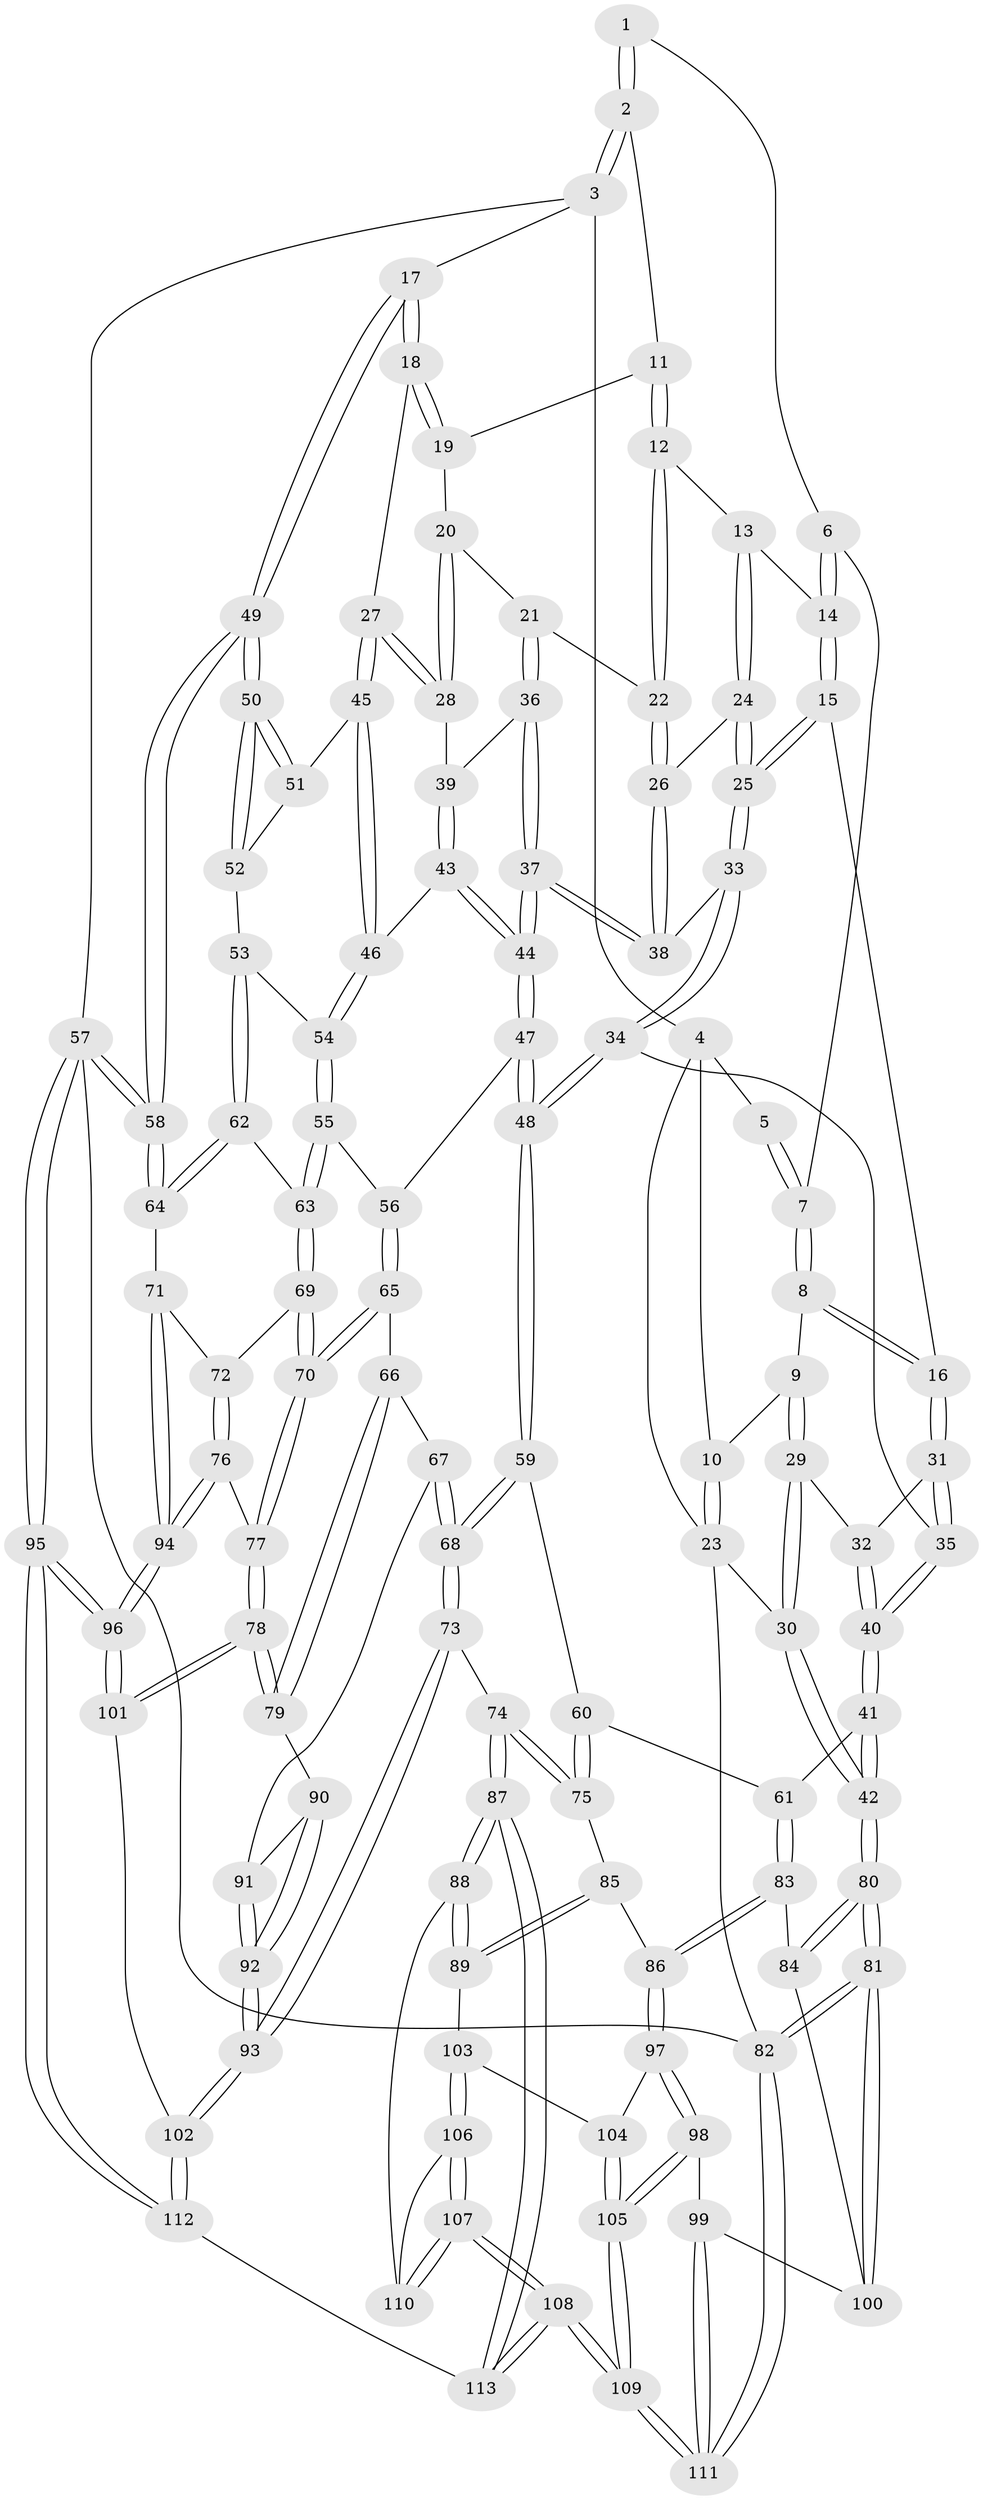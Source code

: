 // coarse degree distribution, {3: 0.10294117647058823, 6: 0.11764705882352941, 4: 0.5735294117647058, 5: 0.17647058823529413, 7: 0.014705882352941176, 2: 0.014705882352941176}
// Generated by graph-tools (version 1.1) at 2025/42/03/06/25 10:42:29]
// undirected, 113 vertices, 279 edges
graph export_dot {
graph [start="1"]
  node [color=gray90,style=filled];
  1 [pos="+0.5710719671942432+0"];
  2 [pos="+0.8002486833396909+0"];
  3 [pos="+1+0"];
  4 [pos="+0.1767708737273508+0"];
  5 [pos="+0.2564465347601431+0"];
  6 [pos="+0.4962789771576011+0.07987222428819447"];
  7 [pos="+0.467639477094332+0.08518709254382634"];
  8 [pos="+0.3411089212302841+0.1917127505677871"];
  9 [pos="+0.2789697444931895+0.1622305233036633"];
  10 [pos="+0.21910487768573209+0.06983233647651242"];
  11 [pos="+0.7047595844248906+0.07195115395467995"];
  12 [pos="+0.6582482250810968+0.13723393379673135"];
  13 [pos="+0.6067586789832036+0.14834266091602152"];
  14 [pos="+0.5776194794519917+0.13675826948097194"];
  15 [pos="+0.37767331271130333+0.21417353160458516"];
  16 [pos="+0.34856735018359597+0.20038532321272398"];
  17 [pos="+1+0.10962155368310064"];
  18 [pos="+1+0.1643172349713995"];
  19 [pos="+0.8067595675066956+0.18816117488480952"];
  20 [pos="+0.7927548998170365+0.24512138974411954"];
  21 [pos="+0.7318724524699511+0.2714892443946037"];
  22 [pos="+0.6877982091624579+0.22555481007928366"];
  23 [pos="+0+0.3562378310039121"];
  24 [pos="+0.5537136448915824+0.2234899360398553"];
  25 [pos="+0.4667746081324958+0.2759708761079095"];
  26 [pos="+0.6071323236848674+0.3135225397715763"];
  27 [pos="+1+0.2901662524255728"];
  28 [pos="+0.9900924920972716+0.289963621851192"];
  29 [pos="+0.1943529176187057+0.29605448217087826"];
  30 [pos="+0+0.5035723841296462"];
  31 [pos="+0.3339721294498985+0.37241816832437785"];
  32 [pos="+0.256641712447386+0.35449613217028"];
  33 [pos="+0.49726579214132133+0.36630090036455065"];
  34 [pos="+0.40285540073889897+0.4962037267818039"];
  35 [pos="+0.3746293305044917+0.49292974498993786"];
  36 [pos="+0.7374111289687726+0.3053049769523859"];
  37 [pos="+0.6508574875373598+0.4163224459733595"];
  38 [pos="+0.5916587370795995+0.3710801500574619"];
  39 [pos="+0.7788543266869137+0.33279600914398605"];
  40 [pos="+0.19824508400574564+0.5585611315782892"];
  41 [pos="+0.12210509957143739+0.5946033399371249"];
  42 [pos="+0+0.5399864235064005"];
  43 [pos="+0.8190802858710718+0.49671292355041885"];
  44 [pos="+0.6937151202779952+0.5324593533986488"];
  45 [pos="+0.8670319996716916+0.47515493953286403"];
  46 [pos="+0.8214489725594236+0.49676440894660295"];
  47 [pos="+0.6712175952730853+0.5663667750370512"];
  48 [pos="+0.519794148694233+0.6120977081220936"];
  49 [pos="+1+0.6154862334172458"];
  50 [pos="+1+0.6122126207487315"];
  51 [pos="+0.8953650228898927+0.4935465860391573"];
  52 [pos="+0.9822522101554574+0.6388338489672293"];
  53 [pos="+0.9703146335350634+0.6428297675384926"];
  54 [pos="+0.8677044298508482+0.5895977355350296"];
  55 [pos="+0.8457792700195533+0.6946951072519156"];
  56 [pos="+0.7148845402179431+0.6527048228513933"];
  57 [pos="+1+1"];
  58 [pos="+1+0.7593119930039786"];
  59 [pos="+0.5080035211342466+0.6527081330835166"];
  60 [pos="+0.42463331134514076+0.6990370635181733"];
  61 [pos="+0.16164953277464583+0.6481821554564341"];
  62 [pos="+0.9208025914102761+0.6995416796230087"];
  63 [pos="+0.8565709505826105+0.707981050359348"];
  64 [pos="+0.9757773321594847+0.7985812098223908"];
  65 [pos="+0.7132259784403235+0.6970024256171397"];
  66 [pos="+0.6784786276957043+0.7570100157402397"];
  67 [pos="+0.5623915207877191+0.7916137216036754"];
  68 [pos="+0.5453472173221073+0.7891503063631359"];
  69 [pos="+0.8502003638729935+0.737220484440688"];
  70 [pos="+0.7806857795194706+0.7847747668827801"];
  71 [pos="+0.9473990676123795+0.8202075382881737"];
  72 [pos="+0.8634777531580636+0.762923065108925"];
  73 [pos="+0.5030706565169308+0.8681673180297204"];
  74 [pos="+0.4836772558332094+0.8770623665776452"];
  75 [pos="+0.3695796303156001+0.7869304117941966"];
  76 [pos="+0.84100206772083+0.8539641268058448"];
  77 [pos="+0.7695440367252113+0.8544500688271975"];
  78 [pos="+0.7679393223051946+0.8557437786296337"];
  79 [pos="+0.7152736896830211+0.8474515459366576"];
  80 [pos="+0+1"];
  81 [pos="+0+1"];
  82 [pos="+0+1"];
  83 [pos="+0.2189248405587727+0.7710233493998319"];
  84 [pos="+0.15423033988931864+0.8382328994351539"];
  85 [pos="+0.31362325445664413+0.8008226838348237"];
  86 [pos="+0.23743452380395808+0.7921669368360085"];
  87 [pos="+0.4660668789328782+0.8981133923886023"];
  88 [pos="+0.44485531405488404+0.9033744218009041"];
  89 [pos="+0.36984910663068987+0.8953440931983858"];
  90 [pos="+0.704668272151116+0.8519689698959537"];
  91 [pos="+0.6198656038460887+0.83009255501631"];
  92 [pos="+0.6410464715464835+0.9373648885964745"];
  93 [pos="+0.6249807258662872+0.9736934783521531"];
  94 [pos="+0.913114913206326+0.8817863128219138"];
  95 [pos="+1+1"];
  96 [pos="+0.9740632869699635+1"];
  97 [pos="+0.23763895685954384+0.7962871717899149"];
  98 [pos="+0.20914538931758+0.9206251899981526"];
  99 [pos="+0.18640435524956322+0.931875435578458"];
  100 [pos="+0.11416983505062463+0.9412398147005644"];
  101 [pos="+0.7702164839180131+0.9254638659683896"];
  102 [pos="+0.6368148300365427+1"];
  103 [pos="+0.32031209213090556+0.9316235962456538"];
  104 [pos="+0.31716199001901135+0.9303269128737108"];
  105 [pos="+0.24427164081633967+0.9594415257442319"];
  106 [pos="+0.3438484612671443+0.9859716854281682"];
  107 [pos="+0.34478559909679635+1"];
  108 [pos="+0.33133379535656726+1"];
  109 [pos="+0.2802266695435937+1"];
  110 [pos="+0.4390507306620059+0.9091792176828082"];
  111 [pos="+0.1578222354137651+1"];
  112 [pos="+0.6235948131505088+1"];
  113 [pos="+0.47436702165192624+1"];
  1 -- 2;
  1 -- 2;
  1 -- 6;
  2 -- 3;
  2 -- 3;
  2 -- 11;
  3 -- 4;
  3 -- 17;
  3 -- 57;
  4 -- 5;
  4 -- 10;
  4 -- 23;
  5 -- 7;
  5 -- 7;
  6 -- 7;
  6 -- 14;
  6 -- 14;
  7 -- 8;
  7 -- 8;
  8 -- 9;
  8 -- 16;
  8 -- 16;
  9 -- 10;
  9 -- 29;
  9 -- 29;
  10 -- 23;
  10 -- 23;
  11 -- 12;
  11 -- 12;
  11 -- 19;
  12 -- 13;
  12 -- 22;
  12 -- 22;
  13 -- 14;
  13 -- 24;
  13 -- 24;
  14 -- 15;
  14 -- 15;
  15 -- 16;
  15 -- 25;
  15 -- 25;
  16 -- 31;
  16 -- 31;
  17 -- 18;
  17 -- 18;
  17 -- 49;
  17 -- 49;
  18 -- 19;
  18 -- 19;
  18 -- 27;
  19 -- 20;
  20 -- 21;
  20 -- 28;
  20 -- 28;
  21 -- 22;
  21 -- 36;
  21 -- 36;
  22 -- 26;
  22 -- 26;
  23 -- 30;
  23 -- 82;
  24 -- 25;
  24 -- 25;
  24 -- 26;
  25 -- 33;
  25 -- 33;
  26 -- 38;
  26 -- 38;
  27 -- 28;
  27 -- 28;
  27 -- 45;
  27 -- 45;
  28 -- 39;
  29 -- 30;
  29 -- 30;
  29 -- 32;
  30 -- 42;
  30 -- 42;
  31 -- 32;
  31 -- 35;
  31 -- 35;
  32 -- 40;
  32 -- 40;
  33 -- 34;
  33 -- 34;
  33 -- 38;
  34 -- 35;
  34 -- 48;
  34 -- 48;
  35 -- 40;
  35 -- 40;
  36 -- 37;
  36 -- 37;
  36 -- 39;
  37 -- 38;
  37 -- 38;
  37 -- 44;
  37 -- 44;
  39 -- 43;
  39 -- 43;
  40 -- 41;
  40 -- 41;
  41 -- 42;
  41 -- 42;
  41 -- 61;
  42 -- 80;
  42 -- 80;
  43 -- 44;
  43 -- 44;
  43 -- 46;
  44 -- 47;
  44 -- 47;
  45 -- 46;
  45 -- 46;
  45 -- 51;
  46 -- 54;
  46 -- 54;
  47 -- 48;
  47 -- 48;
  47 -- 56;
  48 -- 59;
  48 -- 59;
  49 -- 50;
  49 -- 50;
  49 -- 58;
  49 -- 58;
  50 -- 51;
  50 -- 51;
  50 -- 52;
  50 -- 52;
  51 -- 52;
  52 -- 53;
  53 -- 54;
  53 -- 62;
  53 -- 62;
  54 -- 55;
  54 -- 55;
  55 -- 56;
  55 -- 63;
  55 -- 63;
  56 -- 65;
  56 -- 65;
  57 -- 58;
  57 -- 58;
  57 -- 95;
  57 -- 95;
  57 -- 82;
  58 -- 64;
  58 -- 64;
  59 -- 60;
  59 -- 68;
  59 -- 68;
  60 -- 61;
  60 -- 75;
  60 -- 75;
  61 -- 83;
  61 -- 83;
  62 -- 63;
  62 -- 64;
  62 -- 64;
  63 -- 69;
  63 -- 69;
  64 -- 71;
  65 -- 66;
  65 -- 70;
  65 -- 70;
  66 -- 67;
  66 -- 79;
  66 -- 79;
  67 -- 68;
  67 -- 68;
  67 -- 91;
  68 -- 73;
  68 -- 73;
  69 -- 70;
  69 -- 70;
  69 -- 72;
  70 -- 77;
  70 -- 77;
  71 -- 72;
  71 -- 94;
  71 -- 94;
  72 -- 76;
  72 -- 76;
  73 -- 74;
  73 -- 93;
  73 -- 93;
  74 -- 75;
  74 -- 75;
  74 -- 87;
  74 -- 87;
  75 -- 85;
  76 -- 77;
  76 -- 94;
  76 -- 94;
  77 -- 78;
  77 -- 78;
  78 -- 79;
  78 -- 79;
  78 -- 101;
  78 -- 101;
  79 -- 90;
  80 -- 81;
  80 -- 81;
  80 -- 84;
  80 -- 84;
  81 -- 82;
  81 -- 82;
  81 -- 100;
  81 -- 100;
  82 -- 111;
  82 -- 111;
  83 -- 84;
  83 -- 86;
  83 -- 86;
  84 -- 100;
  85 -- 86;
  85 -- 89;
  85 -- 89;
  86 -- 97;
  86 -- 97;
  87 -- 88;
  87 -- 88;
  87 -- 113;
  87 -- 113;
  88 -- 89;
  88 -- 89;
  88 -- 110;
  89 -- 103;
  90 -- 91;
  90 -- 92;
  90 -- 92;
  91 -- 92;
  91 -- 92;
  92 -- 93;
  92 -- 93;
  93 -- 102;
  93 -- 102;
  94 -- 96;
  94 -- 96;
  95 -- 96;
  95 -- 96;
  95 -- 112;
  95 -- 112;
  96 -- 101;
  96 -- 101;
  97 -- 98;
  97 -- 98;
  97 -- 104;
  98 -- 99;
  98 -- 105;
  98 -- 105;
  99 -- 100;
  99 -- 111;
  99 -- 111;
  101 -- 102;
  102 -- 112;
  102 -- 112;
  103 -- 104;
  103 -- 106;
  103 -- 106;
  104 -- 105;
  104 -- 105;
  105 -- 109;
  105 -- 109;
  106 -- 107;
  106 -- 107;
  106 -- 110;
  107 -- 108;
  107 -- 108;
  107 -- 110;
  107 -- 110;
  108 -- 109;
  108 -- 109;
  108 -- 113;
  108 -- 113;
  109 -- 111;
  109 -- 111;
  112 -- 113;
}
